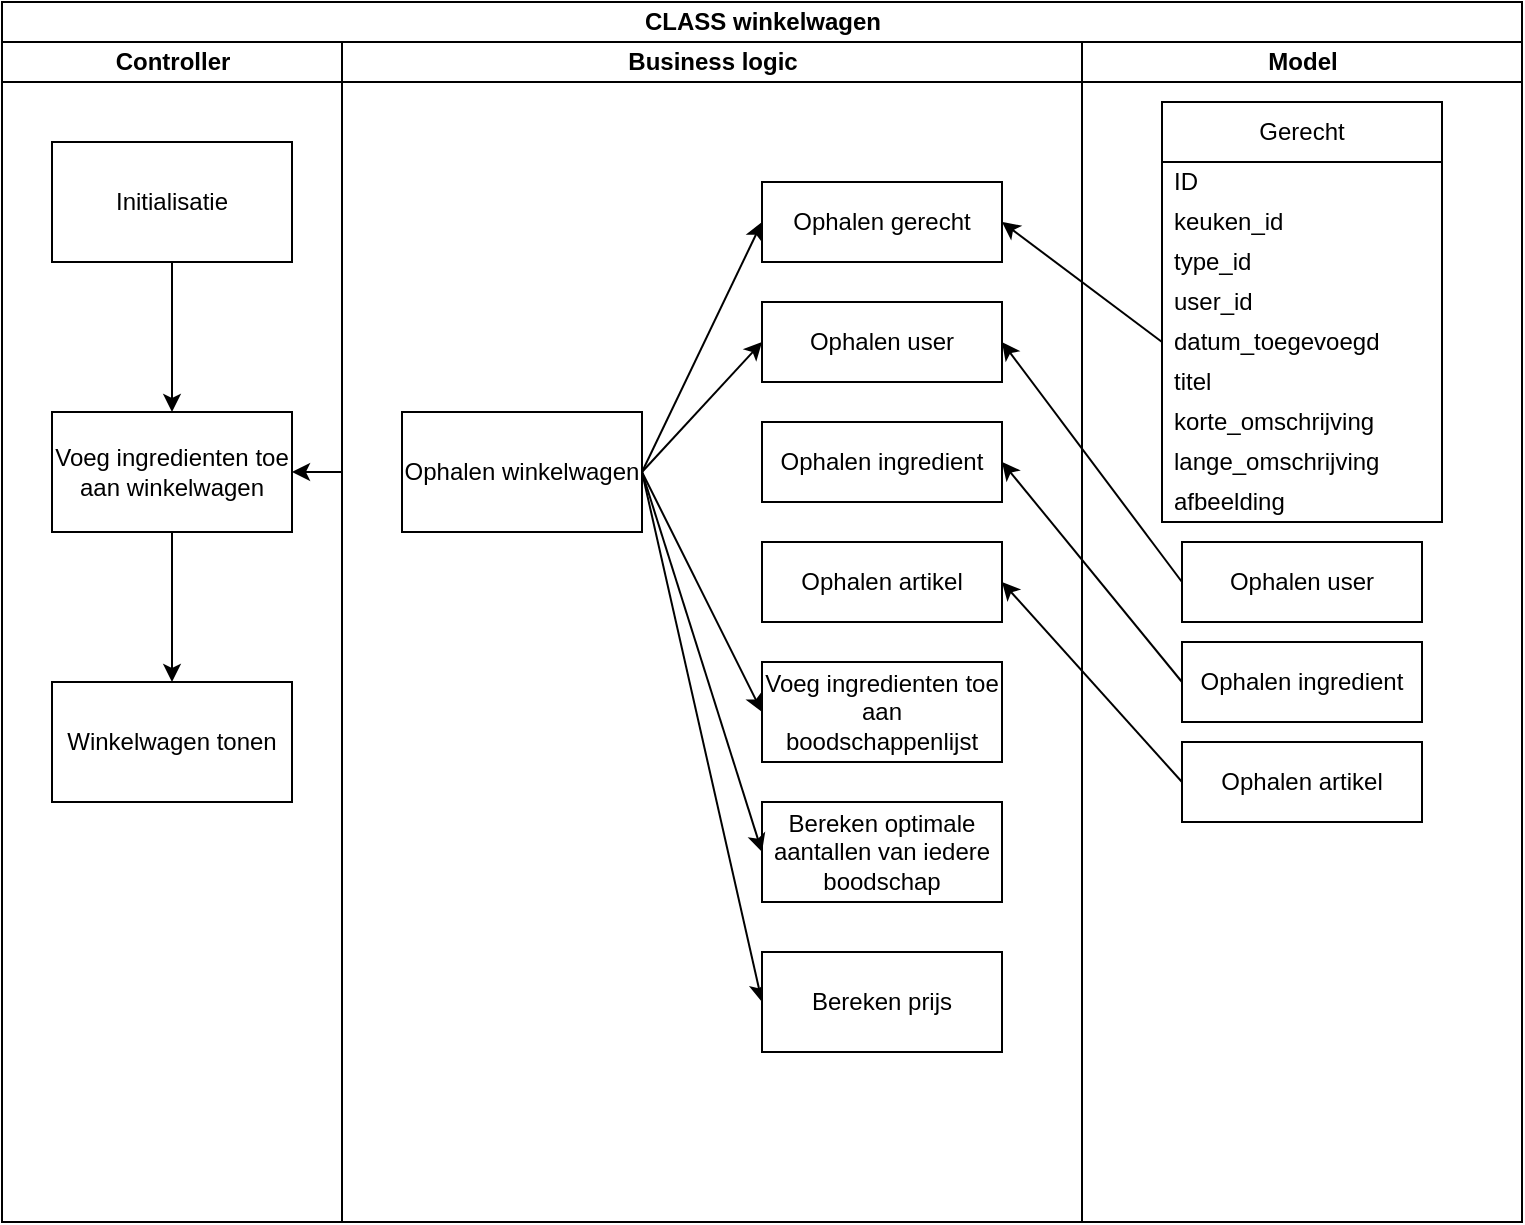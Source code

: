 <mxfile>
    <diagram id="zdAgHuyqyuB-cW_eImJy" name="Page-1">
        <mxGraphModel dx="959" dy="779" grid="1" gridSize="10" guides="1" tooltips="1" connect="1" arrows="1" fold="1" page="1" pageScale="1" pageWidth="850" pageHeight="1100" math="0" shadow="0">
            <root>
                <mxCell id="0"/>
                <mxCell id="1" parent="0"/>
                <mxCell id="2" value="CLASS winkelwagen" style="swimlane;childLayout=stackLayout;resizeParent=1;resizeParentMax=0;startSize=20;html=1;" parent="1" vertex="1">
                    <mxGeometry x="70" y="50" width="760" height="610" as="geometry">
                        <mxRectangle x="70" y="40" width="160" height="30" as="alternateBounds"/>
                    </mxGeometry>
                </mxCell>
                <mxCell id="3" value="Controller" style="swimlane;startSize=20;html=1;swimlaneFillColor=default;" parent="2" vertex="1">
                    <mxGeometry y="20" width="170" height="590" as="geometry">
                        <mxRectangle y="20" width="40" height="410" as="alternateBounds"/>
                    </mxGeometry>
                </mxCell>
                <mxCell id="49" style="edgeStyle=none;html=1;exitX=0.5;exitY=1;exitDx=0;exitDy=0;entryX=0.5;entryY=0;entryDx=0;entryDy=0;" parent="3" source="5" target="40" edge="1">
                    <mxGeometry relative="1" as="geometry"/>
                </mxCell>
                <mxCell id="5" value="Initialisatie" style="rounded=0;whiteSpace=wrap;html=1;" parent="3" vertex="1">
                    <mxGeometry x="25" y="50" width="120" height="60" as="geometry"/>
                </mxCell>
                <mxCell id="50" style="edgeStyle=none;html=1;exitX=0.5;exitY=1;exitDx=0;exitDy=0;" parent="3" source="40" target="41" edge="1">
                    <mxGeometry relative="1" as="geometry"/>
                </mxCell>
                <mxCell id="40" value="Voeg ingredienten toe aan winkelwagen" style="rounded=0;whiteSpace=wrap;html=1;" parent="3" vertex="1">
                    <mxGeometry x="25" y="185" width="120" height="60" as="geometry"/>
                </mxCell>
                <mxCell id="41" value="Winkelwagen tonen" style="rounded=0;whiteSpace=wrap;html=1;" parent="3" vertex="1">
                    <mxGeometry x="25" y="320" width="120" height="60" as="geometry"/>
                </mxCell>
                <mxCell id="48" style="edgeStyle=none;html=1;exitX=0;exitY=0.5;exitDx=0;exitDy=0;entryX=1;entryY=0.5;entryDx=0;entryDy=0;" parent="2" source="44" target="40" edge="1">
                    <mxGeometry relative="1" as="geometry"/>
                </mxCell>
                <mxCell id="4" value="Business logic" style="swimlane;startSize=20;html=1;swimlaneFillColor=default;" parent="2" vertex="1">
                    <mxGeometry x="170" y="20" width="370" height="590" as="geometry">
                        <mxRectangle x="170" y="20" width="40" height="410" as="alternateBounds"/>
                    </mxGeometry>
                </mxCell>
                <mxCell id="38" value="Bereken optimale aantallen van iedere boodschap" style="rounded=0;whiteSpace=wrap;html=1;" parent="4" vertex="1">
                    <mxGeometry x="210" y="380" width="120" height="50" as="geometry"/>
                </mxCell>
                <mxCell id="57" style="edgeStyle=none;html=1;exitX=1;exitY=0.5;exitDx=0;exitDy=0;entryX=0;entryY=0.5;entryDx=0;entryDy=0;" parent="4" source="44" target="52" edge="1">
                    <mxGeometry relative="1" as="geometry"/>
                </mxCell>
                <mxCell id="58" style="edgeStyle=none;html=1;exitX=1;exitY=0.5;exitDx=0;exitDy=0;entryX=0;entryY=0.5;entryDx=0;entryDy=0;" parent="4" source="44" target="38" edge="1">
                    <mxGeometry relative="1" as="geometry"/>
                </mxCell>
                <mxCell id="59" style="edgeStyle=none;html=1;exitX=1;exitY=0.5;exitDx=0;exitDy=0;entryX=0;entryY=0.5;entryDx=0;entryDy=0;" parent="4" source="44" target="53" edge="1">
                    <mxGeometry relative="1" as="geometry"/>
                </mxCell>
                <mxCell id="82" style="edgeStyle=none;html=1;exitX=1;exitY=0.5;exitDx=0;exitDy=0;entryX=0;entryY=0.5;entryDx=0;entryDy=0;" edge="1" parent="4" source="44" target="80">
                    <mxGeometry relative="1" as="geometry"/>
                </mxCell>
                <mxCell id="84" style="edgeStyle=none;html=1;exitX=1;exitY=0.5;exitDx=0;exitDy=0;entryX=0;entryY=0.5;entryDx=0;entryDy=0;" edge="1" parent="4" source="44" target="83">
                    <mxGeometry relative="1" as="geometry"/>
                </mxCell>
                <mxCell id="44" value="Ophalen winkelwagen" style="rounded=0;whiteSpace=wrap;html=1;" parent="4" vertex="1">
                    <mxGeometry x="30" y="185" width="120" height="60" as="geometry"/>
                </mxCell>
                <mxCell id="52" value="Ophalen gerecht" style="rounded=0;whiteSpace=wrap;html=1;" parent="4" vertex="1">
                    <mxGeometry x="210" y="70" width="120" height="40" as="geometry"/>
                </mxCell>
                <mxCell id="53" value="Ophalen user" style="rounded=0;whiteSpace=wrap;html=1;" parent="4" vertex="1">
                    <mxGeometry x="210" y="130" width="120" height="40" as="geometry"/>
                </mxCell>
                <mxCell id="75" value="Ophalen ingredient" style="rounded=0;whiteSpace=wrap;html=1;" parent="4" vertex="1">
                    <mxGeometry x="210" y="190" width="120" height="40" as="geometry"/>
                </mxCell>
                <mxCell id="76" value="Ophalen artikel" style="rounded=0;whiteSpace=wrap;html=1;" parent="4" vertex="1">
                    <mxGeometry x="210" y="250" width="120" height="40" as="geometry"/>
                </mxCell>
                <mxCell id="80" value="Bereken prijs" style="rounded=0;whiteSpace=wrap;html=1;" vertex="1" parent="4">
                    <mxGeometry x="210" y="455" width="120" height="50" as="geometry"/>
                </mxCell>
                <mxCell id="83" value="Voeg ingredienten toe aan boodschappenlijst" style="rounded=0;whiteSpace=wrap;html=1;" vertex="1" parent="4">
                    <mxGeometry x="210" y="310" width="120" height="50" as="geometry"/>
                </mxCell>
                <mxCell id="6" value="Model" style="swimlane;startSize=20;html=1;swimlaneFillColor=default;" parent="2" vertex="1">
                    <mxGeometry x="540" y="20" width="220" height="590" as="geometry">
                        <mxRectangle x="540" y="20" width="40" height="410" as="alternateBounds"/>
                    </mxGeometry>
                </mxCell>
                <mxCell id="47" value="Ophalen user" style="rounded=0;whiteSpace=wrap;html=1;" parent="6" vertex="1">
                    <mxGeometry x="50" y="250" width="120" height="40" as="geometry"/>
                </mxCell>
                <mxCell id="62" value="Gerecht" style="swimlane;fontStyle=0;childLayout=stackLayout;horizontal=1;startSize=30;horizontalStack=0;resizeParent=1;resizeParentMax=0;resizeLast=0;collapsible=1;marginBottom=0;whiteSpace=wrap;html=1;" parent="6" vertex="1">
                    <mxGeometry x="40.0" y="30" width="140" height="210" as="geometry"/>
                </mxCell>
                <mxCell id="63" value="ID" style="text;strokeColor=none;fillColor=none;align=left;verticalAlign=middle;spacingLeft=4;spacingRight=4;overflow=hidden;points=[[0,0.5],[1,0.5]];portConstraint=eastwest;rotatable=0;whiteSpace=wrap;html=1;" parent="62" vertex="1">
                    <mxGeometry y="30" width="140" height="20" as="geometry"/>
                </mxCell>
                <mxCell id="64" value="keuken_id" style="text;strokeColor=none;fillColor=none;align=left;verticalAlign=middle;spacingLeft=4;spacingRight=4;overflow=hidden;points=[[0,0.5],[1,0.5]];portConstraint=eastwest;rotatable=0;whiteSpace=wrap;html=1;" parent="62" vertex="1">
                    <mxGeometry y="50" width="140" height="20" as="geometry"/>
                </mxCell>
                <mxCell id="65" value="type_id" style="text;strokeColor=none;fillColor=none;align=left;verticalAlign=middle;spacingLeft=4;spacingRight=4;overflow=hidden;points=[[0,0.5],[1,0.5]];portConstraint=eastwest;rotatable=0;whiteSpace=wrap;html=1;" parent="62" vertex="1">
                    <mxGeometry y="70" width="140" height="20" as="geometry"/>
                </mxCell>
                <mxCell id="66" value="user_id" style="text;strokeColor=none;fillColor=none;align=left;verticalAlign=middle;spacingLeft=4;spacingRight=4;overflow=hidden;points=[[0,0.5],[1,0.5]];portConstraint=eastwest;rotatable=0;whiteSpace=wrap;html=1;" parent="62" vertex="1">
                    <mxGeometry y="90" width="140" height="20" as="geometry"/>
                </mxCell>
                <mxCell id="67" value="datum_toegevoegd" style="text;strokeColor=none;fillColor=none;align=left;verticalAlign=middle;spacingLeft=4;spacingRight=4;overflow=hidden;points=[[0,0.5],[1,0.5]];portConstraint=eastwest;rotatable=0;whiteSpace=wrap;html=1;" parent="62" vertex="1">
                    <mxGeometry y="110" width="140" height="20" as="geometry"/>
                </mxCell>
                <mxCell id="68" value="titel" style="text;strokeColor=none;fillColor=none;align=left;verticalAlign=middle;spacingLeft=4;spacingRight=4;overflow=hidden;points=[[0,0.5],[1,0.5]];portConstraint=eastwest;rotatable=0;whiteSpace=wrap;html=1;" parent="62" vertex="1">
                    <mxGeometry y="130" width="140" height="20" as="geometry"/>
                </mxCell>
                <mxCell id="69" value="korte_omschrijving" style="text;strokeColor=none;fillColor=none;align=left;verticalAlign=middle;spacingLeft=4;spacingRight=4;overflow=hidden;points=[[0,0.5],[1,0.5]];portConstraint=eastwest;rotatable=0;whiteSpace=wrap;html=1;" parent="62" vertex="1">
                    <mxGeometry y="150" width="140" height="20" as="geometry"/>
                </mxCell>
                <mxCell id="70" value="lange_omschrijving" style="text;strokeColor=none;fillColor=none;align=left;verticalAlign=middle;spacingLeft=4;spacingRight=4;overflow=hidden;points=[[0,0.5],[1,0.5]];portConstraint=eastwest;rotatable=0;whiteSpace=wrap;html=1;" parent="62" vertex="1">
                    <mxGeometry y="170" width="140" height="20" as="geometry"/>
                </mxCell>
                <mxCell id="71" value="afbeelding" style="text;strokeColor=none;fillColor=none;align=left;verticalAlign=middle;spacingLeft=4;spacingRight=4;overflow=hidden;points=[[0,0.5],[1,0.5]];portConstraint=eastwest;rotatable=0;whiteSpace=wrap;html=1;" parent="62" vertex="1">
                    <mxGeometry y="190" width="140" height="20" as="geometry"/>
                </mxCell>
                <mxCell id="73" value="Ophalen ingredient" style="rounded=0;whiteSpace=wrap;html=1;" parent="6" vertex="1">
                    <mxGeometry x="50" y="300" width="120" height="40" as="geometry"/>
                </mxCell>
                <mxCell id="74" value="Ophalen artikel" style="rounded=0;whiteSpace=wrap;html=1;" parent="6" vertex="1">
                    <mxGeometry x="50" y="350" width="120" height="40" as="geometry"/>
                </mxCell>
                <mxCell id="60" style="edgeStyle=none;html=1;exitX=0;exitY=0.5;exitDx=0;exitDy=0;entryX=1;entryY=0.5;entryDx=0;entryDy=0;" parent="2" source="47" target="53" edge="1">
                    <mxGeometry relative="1" as="geometry"/>
                </mxCell>
                <mxCell id="72" style="edgeStyle=none;html=1;exitX=0;exitY=0.5;exitDx=0;exitDy=0;entryX=1;entryY=0.5;entryDx=0;entryDy=0;" parent="2" source="67" target="52" edge="1">
                    <mxGeometry relative="1" as="geometry"/>
                </mxCell>
                <mxCell id="77" style="edgeStyle=none;html=1;exitX=0;exitY=0.5;exitDx=0;exitDy=0;entryX=1;entryY=0.5;entryDx=0;entryDy=0;" parent="2" source="73" target="75" edge="1">
                    <mxGeometry relative="1" as="geometry"/>
                </mxCell>
                <mxCell id="78" style="edgeStyle=none;html=1;exitX=0;exitY=0.5;exitDx=0;exitDy=0;entryX=1;entryY=0.5;entryDx=0;entryDy=0;" parent="2" source="74" target="76" edge="1">
                    <mxGeometry relative="1" as="geometry"/>
                </mxCell>
            </root>
        </mxGraphModel>
    </diagram>
</mxfile>